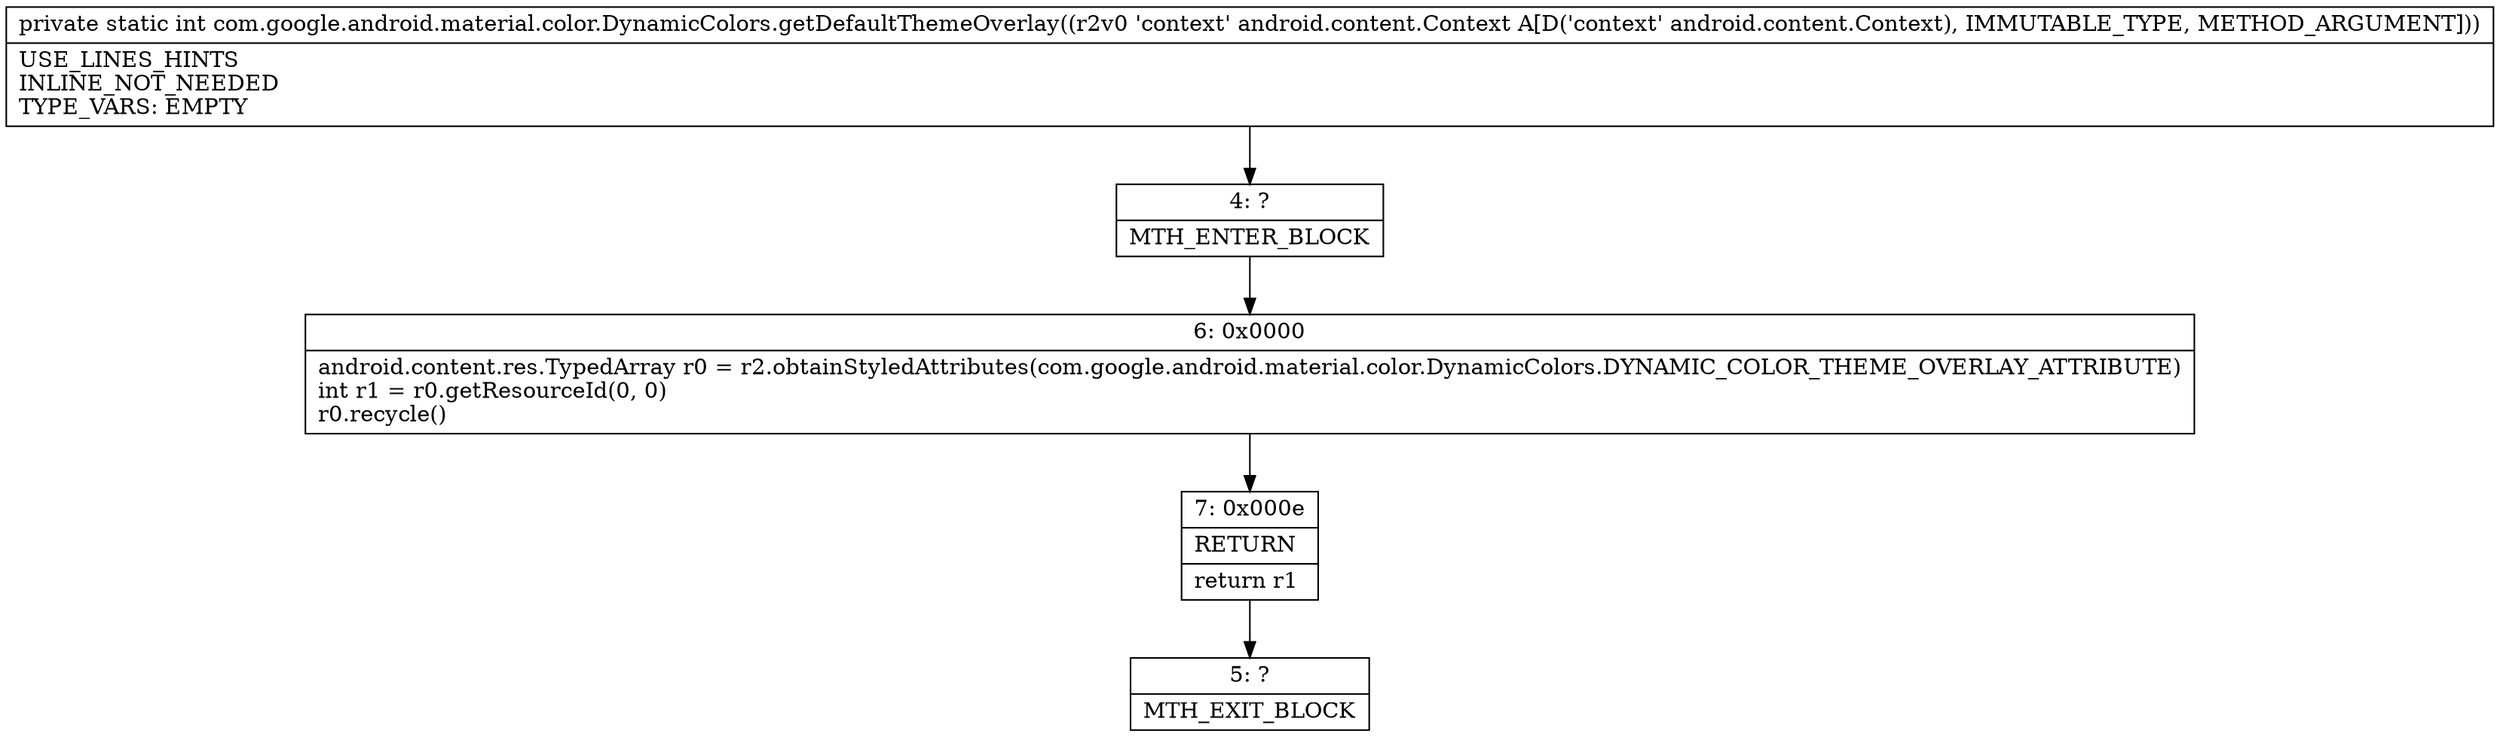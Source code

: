 digraph "CFG forcom.google.android.material.color.DynamicColors.getDefaultThemeOverlay(Landroid\/content\/Context;)I" {
Node_4 [shape=record,label="{4\:\ ?|MTH_ENTER_BLOCK\l}"];
Node_6 [shape=record,label="{6\:\ 0x0000|android.content.res.TypedArray r0 = r2.obtainStyledAttributes(com.google.android.material.color.DynamicColors.DYNAMIC_COLOR_THEME_OVERLAY_ATTRIBUTE)\lint r1 = r0.getResourceId(0, 0)\lr0.recycle()\l}"];
Node_7 [shape=record,label="{7\:\ 0x000e|RETURN\l|return r1\l}"];
Node_5 [shape=record,label="{5\:\ ?|MTH_EXIT_BLOCK\l}"];
MethodNode[shape=record,label="{private static int com.google.android.material.color.DynamicColors.getDefaultThemeOverlay((r2v0 'context' android.content.Context A[D('context' android.content.Context), IMMUTABLE_TYPE, METHOD_ARGUMENT]))  | USE_LINES_HINTS\lINLINE_NOT_NEEDED\lTYPE_VARS: EMPTY\l}"];
MethodNode -> Node_4;Node_4 -> Node_6;
Node_6 -> Node_7;
Node_7 -> Node_5;
}

